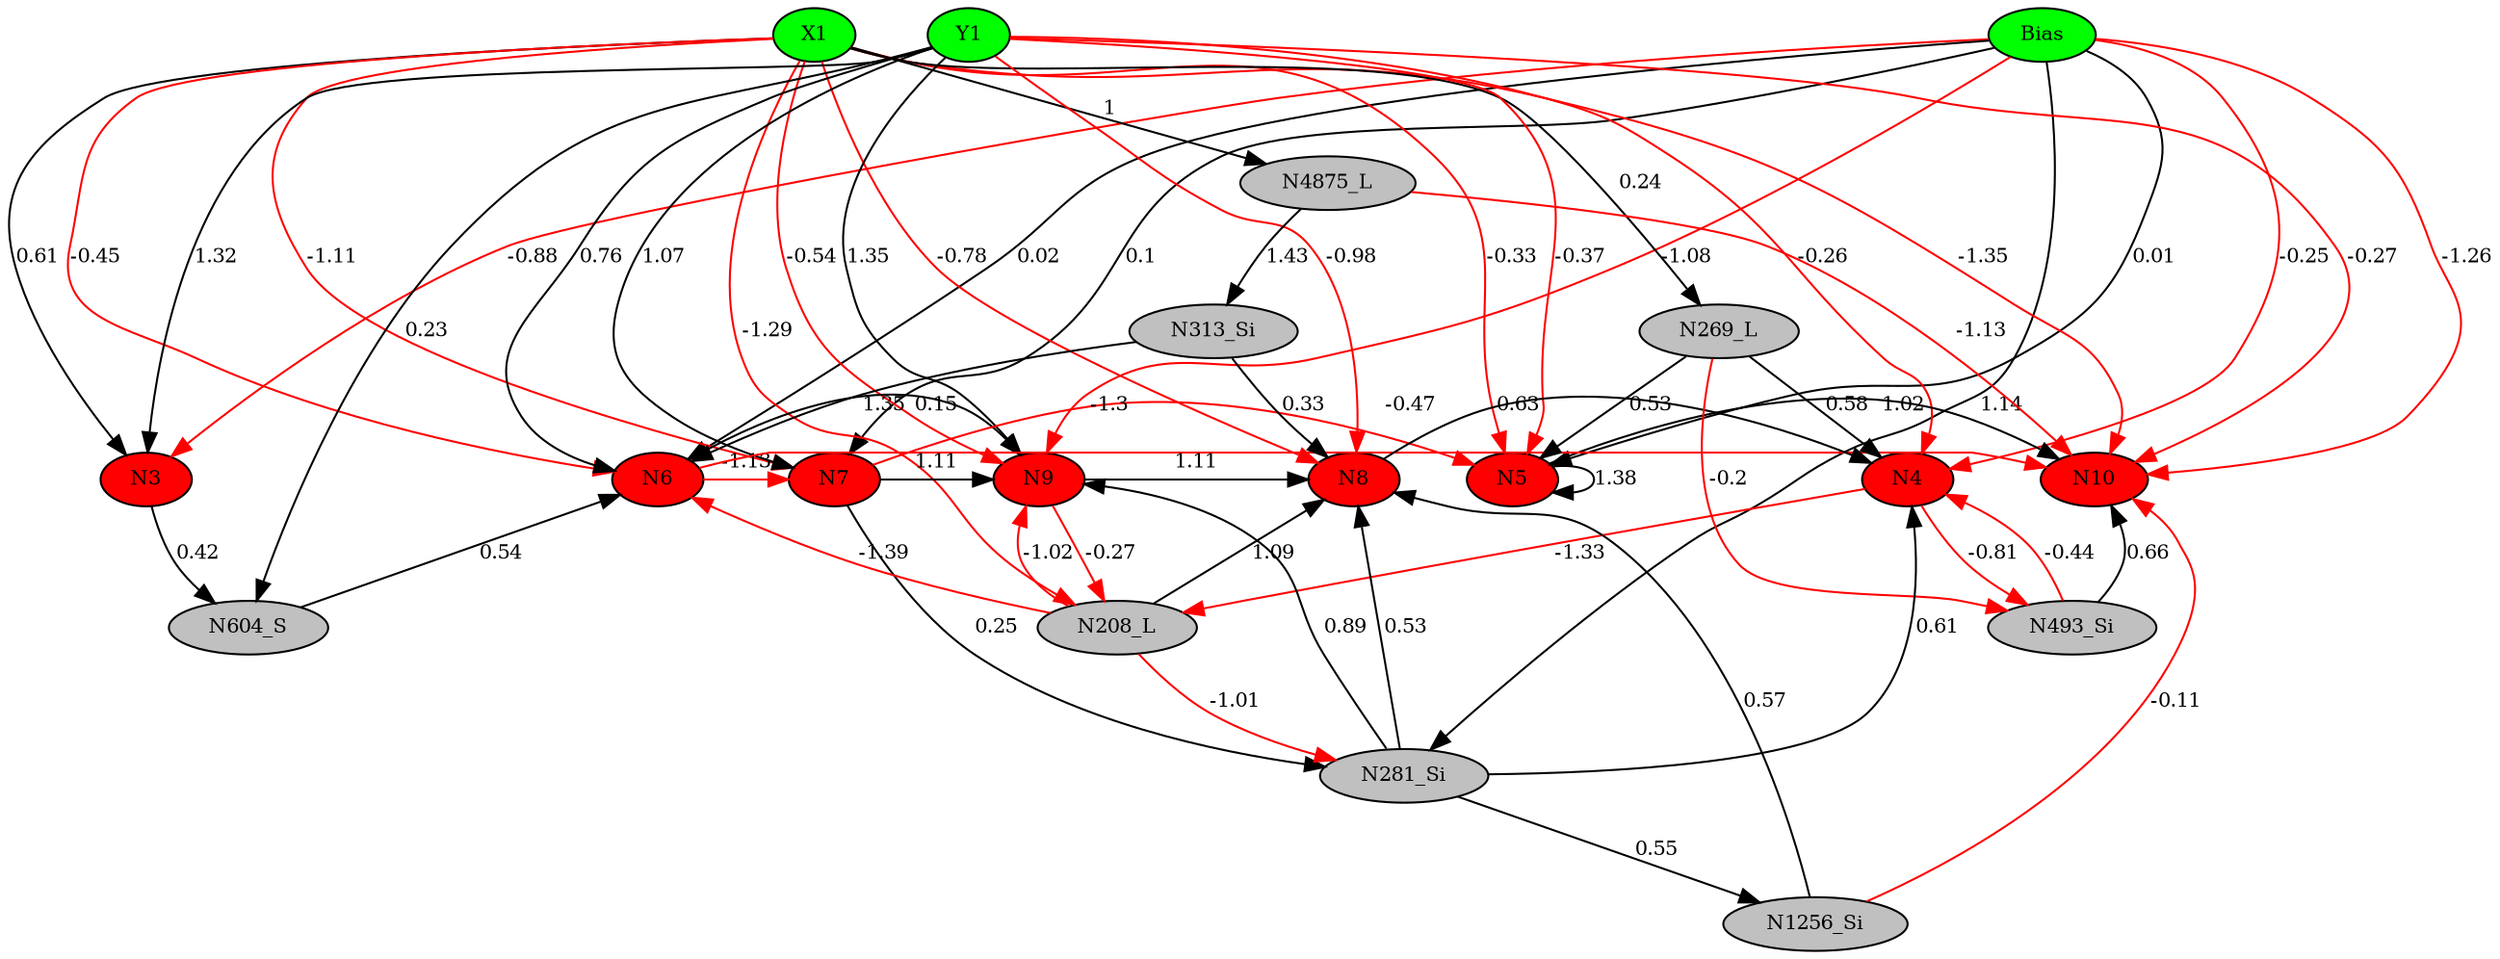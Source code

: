 digraph g { 
N0 [shape=ellipse, label=Bias,fontsize=10,height=0.1,width=0.1,style=filled,fillcolor=green]
N1[shape=ellipse label=X1,fontsize=10,height=0.1,width=0.1,style=filled,fillcolor=green]
N2[shape=ellipse label=Y1,fontsize=10,height=0.1,width=0.1,style=filled,fillcolor=green]
N3[shape=ellipse,fontsize = 10, height = 0.1, width = 0.1, style = filled, fillcolor = red]
N4[shape=ellipse,fontsize = 10, height = 0.1, width = 0.1, style = filled, fillcolor = red]
N5[shape=ellipse,fontsize = 10, height = 0.1, width = 0.1, style = filled, fillcolor = red]
N6[shape=ellipse,fontsize = 10, height = 0.1, width = 0.1, style = filled, fillcolor = red]
N7[shape=ellipse,fontsize = 10, height = 0.1, width = 0.1, style = filled, fillcolor = red]
N8[shape=ellipse,fontsize = 10, height = 0.1, width = 0.1, style = filled, fillcolor = red]
N9[shape=ellipse,fontsize = 10, height = 0.1, width = 0.1, style = filled, fillcolor = red]
N10[shape=ellipse,fontsize = 10, height = 0.1, width = 0.1, style = filled, fillcolor = red]
N208[shape=ellipse, label=N208_L,fontsize=10,height=0.1,width=0.1,style=filled,fillcolor=gray]
N269[shape=ellipse, label=N269_L,fontsize=10,height=0.1,width=0.1,style=filled,fillcolor=gray]
N281[shape=ellipse, label=N281_Si,fontsize=10,height=0.1,width=0.1,style=filled,fillcolor=gray]
N313[shape=ellipse, label=N313_Si,fontsize=10,height=0.1,width=0.1,style=filled,fillcolor=gray]
N493[shape=ellipse, label=N493_Si,fontsize=10,height=0.1,width=0.1,style=filled,fillcolor=gray]
N604[shape=ellipse, label=N604_S,fontsize=10,height=0.1,width=0.1,style=filled,fillcolor=gray]
N1256[shape=ellipse, label=N1256_Si,fontsize=10,height=0.1,width=0.1,style=filled,fillcolor=gray]
N4875[shape=ellipse, label=N4875_L,fontsize=10,height=0.1,width=0.1,style=filled,fillcolor=gray]
N0 -> N3 [color=red] [arrowType=inv][ label=-0.88,fontsize=10]
N1 -> N3 [color=black] [ label=0.61,fontsize=10]
N2 -> N3 [color=black] [ label=1.32,fontsize=10]
N0 -> N4 [color=red] [arrowType=inv][ label=-0.25,fontsize=10]
N2 -> N4 [color=red] [arrowType=inv][ label=-0.26,fontsize=10]
N0 -> N5 [color=black] [ label=0.01,fontsize=10]
N1 -> N5 [color=red] [arrowType=inv][ label=-0.33,fontsize=10]
N2 -> N5 [color=red] [arrowType=inv][ label=-0.37,fontsize=10]
N0 -> N6 [color=black] [ label=0.02,fontsize=10]
N2 -> N6 [color=black] [ label=0.76,fontsize=10]
N0 -> N7 [color=black] [ label=0.1,fontsize=10]
N1 -> N7 [color=red] [arrowType=inv][ label=-1.11,fontsize=10]
N2 -> N7 [color=black] [ label=1.07,fontsize=10]
N1 -> N8 [color=red] [arrowType=inv][ label=-0.78,fontsize=10]
N2 -> N8 [color=red] [arrowType=inv][ label=-0.98,fontsize=10]
N0 -> N9 [color=red] [arrowType=inv][ label=-1.08,fontsize=10]
N2 -> N9 [color=black] [ label=1.35,fontsize=10]
N0 -> N10 [color=red] [arrowType=inv][ label=-1.26,fontsize=10]
N1 -> N10 [color=red] [arrowType=inv][ label=-1.35,fontsize=10]
N2 -> N10 [color=red] [arrowType=inv][ label=-0.27,fontsize=10]
N8 -> N4 [color=black] [ label=0.63,fontsize=10]
N9 -> N8 [color=black] [ label=1.11,fontsize=10]
N1 -> N208 [color=red] [arrowType=inv][ label=-1.29,fontsize=10]
N208 -> N9 [color=red] [arrowType=inv][ label=-1.02,fontsize=10]
N4 -> N208 [color=red] [arrowType=inv][ label=-1.33,fontsize=10]
N5 -> N5 [color=black] [ label=1.38,fontsize=10]
N1 -> N269 [color=black] [ label=0.24,fontsize=10]
N269 -> N4 [color=black] [ label=0.58,fontsize=10]
N0 -> N281 [color=black] [ label=1.14,fontsize=10]
N281 -> N8 [color=black] [ label=0.53,fontsize=10]
N313 -> N6 [color=black] [ label=1.35,fontsize=10]
N1 -> N6 [color=red] [arrowType=inv][ label=-0.45,fontsize=10]
N269 -> N493 [color=red] [arrowType=inv][ label=-0.2,fontsize=10]
N493 -> N4 [color=red] [arrowType=inv][ label=-0.44,fontsize=10]
N281 -> N4 [color=black] [ label=0.61,fontsize=10]
N6 -> N10 [color=red] [arrowType=inv][ label=-0.47,fontsize=10]
N2 -> N604 [color=black] [ label=0.23,fontsize=10]
N604 -> N6 [color=black] [ label=0.54,fontsize=10]
N6 -> N7 [color=red] [arrowType=inv][ label=-1.13,fontsize=10]
N5 -> N10 [color=black] [ label=1.02,fontsize=10]
N281 -> N9 [color=black] [ label=0.89,fontsize=10]
N208 -> N8 [color=black] [ label=1.09,fontsize=10]
N208 -> N281 [color=red] [arrowType=inv][ label=-1.01,fontsize=10]
N7 -> N9 [color=black] [ label=1.11,fontsize=10]
N1 -> N9 [color=red] [arrowType=inv][ label=-0.54,fontsize=10]
N281 -> N1256 [color=black] [ label=0.55,fontsize=10]
N1256 -> N8 [color=black] [ label=0.57,fontsize=10]
N208 -> N6 [color=red] [arrowType=inv][ label=-1.39,fontsize=10]
N7 -> N281 [color=black] [ label=0.25,fontsize=10]
N313 -> N8 [color=black] [ label=0.33,fontsize=10]
N9 -> N208 [color=red] [arrowType=inv][ label=-0.27,fontsize=10]
N3 -> N604 [color=black] [ label=0.42,fontsize=10]
N4 -> N493 [color=red] [arrowType=inv][ label=-0.81,fontsize=10]
N6 -> N9 [color=black] [ label=0.15,fontsize=10]
N493 -> N10 [color=black] [ label=0.66,fontsize=10]
N269 -> N5 [color=black] [ label=0.53,fontsize=10]
N7 -> N5 [color=red] [arrowType=inv][ label=-1.3,fontsize=10]
N1 -> N4875 [color=black] [ label=1,fontsize=10]
N4875 -> N313 [color=black] [ label=1.43,fontsize=10]
N1256 -> N10 [color=red] [arrowType=inv][ label=-0.11,fontsize=10]
N4875 -> N10 [color=red] [arrowType=inv][ label=-1.13,fontsize=10]
 { rank=same; 
N3
N4
N5
N6
N7
N8
N9
N10
 } 
 { rank=same; 
N1 ->N2 ->N0 [style=invis]
 } 
}
